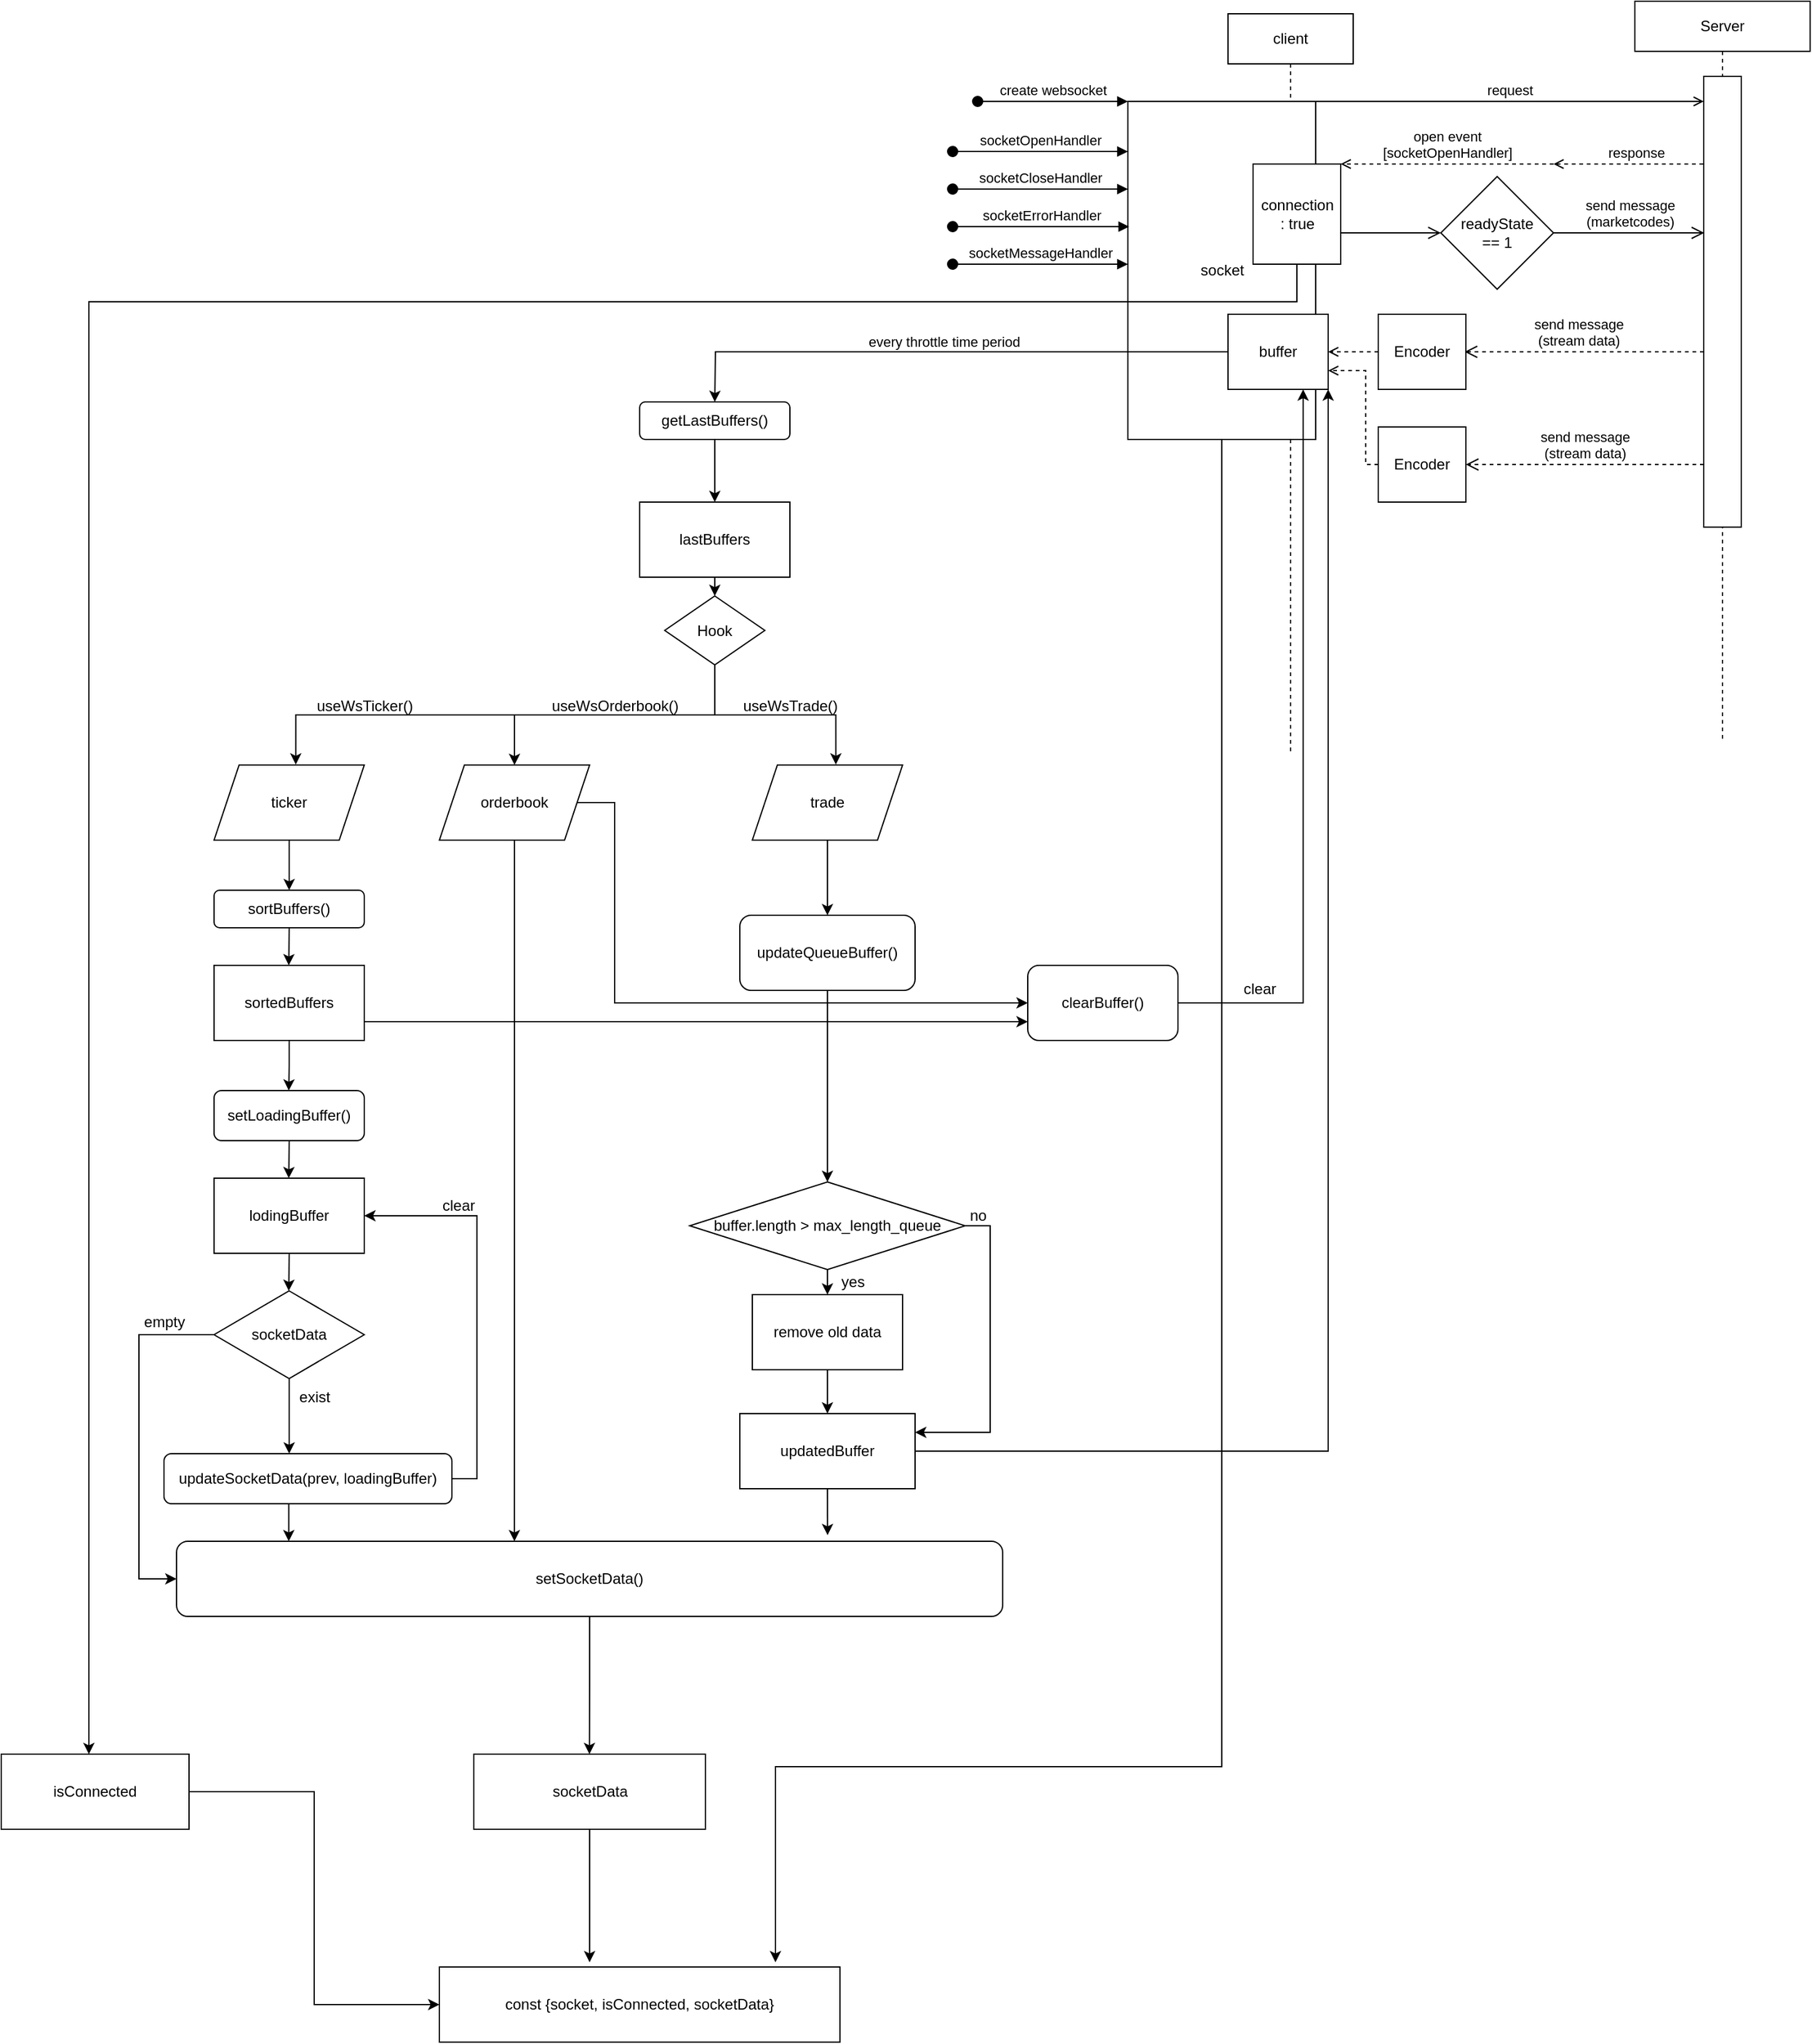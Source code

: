 <mxfile version="21.1.8" type="device">
  <diagram id="Mjc-pNJaQUIJC2wXiUtV" name="Page-1">
    <mxGraphModel dx="1560" dy="398" grid="1" gridSize="10" guides="1" tooltips="1" connect="1" arrows="1" fold="1" page="1" pageScale="1" pageWidth="827" pageHeight="1169" math="0" shadow="0">
      <root>
        <mxCell id="0" />
        <mxCell id="1" parent="0" />
        <mxCell id="47Q1bgugiz5xyrrhMccT-1" value="client" style="shape=umlLifeline;perimeter=lifelinePerimeter;whiteSpace=wrap;html=1;container=0;dropTarget=0;collapsible=0;recursiveResize=0;outlineConnect=0;portConstraint=eastwest;newEdgeStyle={&quot;edgeStyle&quot;:&quot;elbowEdgeStyle&quot;,&quot;elbow&quot;:&quot;vertical&quot;,&quot;curved&quot;:0,&quot;rounded&quot;:0};size=40;" vertex="1" parent="1">
          <mxGeometry x="160" y="80" width="100" height="590" as="geometry" />
        </mxCell>
        <mxCell id="47Q1bgugiz5xyrrhMccT-2" value="socket" style="html=1;points=[];perimeter=orthogonalPerimeter;outlineConnect=0;targetShapes=umlLifeline;portConstraint=eastwest;newEdgeStyle={&quot;edgeStyle&quot;:&quot;elbowEdgeStyle&quot;,&quot;elbow&quot;:&quot;vertical&quot;,&quot;curved&quot;:0,&quot;rounded&quot;:0};" vertex="1" parent="47Q1bgugiz5xyrrhMccT-1">
          <mxGeometry x="-80" y="70" width="150" height="270" as="geometry" />
        </mxCell>
        <mxCell id="47Q1bgugiz5xyrrhMccT-3" value="create websocket" style="html=1;verticalAlign=bottom;startArrow=oval;endArrow=block;startSize=8;edgeStyle=elbowEdgeStyle;elbow=horizontal;curved=0;rounded=0;" edge="1" parent="47Q1bgugiz5xyrrhMccT-1">
          <mxGeometry relative="1" as="geometry">
            <mxPoint x="-200" y="70" as="sourcePoint" />
            <mxPoint x="-80" y="70" as="targetPoint" />
          </mxGeometry>
        </mxCell>
        <mxCell id="47Q1bgugiz5xyrrhMccT-114" style="edgeStyle=elbowEdgeStyle;rounded=0;orthogonalLoop=1;jettySize=auto;html=1;elbow=vertical;curved=0;" edge="1" parent="47Q1bgugiz5xyrrhMccT-1" source="47Q1bgugiz5xyrrhMccT-4">
          <mxGeometry relative="1" as="geometry">
            <mxPoint x="-910" y="1390" as="targetPoint" />
            <Array as="points">
              <mxPoint x="-490" y="230" />
            </Array>
          </mxGeometry>
        </mxCell>
        <mxCell id="47Q1bgugiz5xyrrhMccT-4" value="connection&lt;br&gt;: true" style="html=1;points=[];perimeter=orthogonalPerimeter;outlineConnect=0;targetShapes=umlLifeline;portConstraint=eastwest;newEdgeStyle={&quot;edgeStyle&quot;:&quot;elbowEdgeStyle&quot;,&quot;elbow&quot;:&quot;vertical&quot;,&quot;curved&quot;:0,&quot;rounded&quot;:0};" vertex="1" parent="47Q1bgugiz5xyrrhMccT-1">
          <mxGeometry x="20" y="120" width="70" height="80" as="geometry" />
        </mxCell>
        <mxCell id="47Q1bgugiz5xyrrhMccT-5" value="Server" style="shape=umlLifeline;perimeter=lifelinePerimeter;whiteSpace=wrap;html=1;container=0;dropTarget=0;collapsible=0;recursiveResize=0;outlineConnect=0;portConstraint=eastwest;newEdgeStyle={&quot;edgeStyle&quot;:&quot;elbowEdgeStyle&quot;,&quot;elbow&quot;:&quot;vertical&quot;,&quot;curved&quot;:0,&quot;rounded&quot;:0};" vertex="1" parent="1">
          <mxGeometry x="485" y="70" width="140" height="590" as="geometry" />
        </mxCell>
        <mxCell id="47Q1bgugiz5xyrrhMccT-7" value="request" style="html=1;verticalAlign=bottom;endArrow=open;edgeStyle=elbowEdgeStyle;elbow=vertical;curved=0;rounded=0;endFill=0;" edge="1" parent="1" source="47Q1bgugiz5xyrrhMccT-2" target="47Q1bgugiz5xyrrhMccT-29">
          <mxGeometry relative="1" as="geometry">
            <mxPoint x="460" y="160" as="sourcePoint" />
            <Array as="points">
              <mxPoint x="445" y="150" />
            </Array>
            <mxPoint x="490" y="150" as="targetPoint" />
          </mxGeometry>
        </mxCell>
        <mxCell id="47Q1bgugiz5xyrrhMccT-8" value="send message&lt;br&gt;(stream data)" style="html=1;verticalAlign=bottom;endArrow=open;dashed=1;endSize=8;edgeStyle=elbowEdgeStyle;elbow=vertical;curved=0;rounded=0;" edge="1" parent="1">
          <mxGeometry x="0.047" relative="1" as="geometry">
            <mxPoint x="349" y="350" as="targetPoint" />
            <Array as="points">
              <mxPoint x="399" y="350" />
              <mxPoint x="429" y="330" />
              <mxPoint x="454" y="310" />
            </Array>
            <mxPoint x="540" y="350" as="sourcePoint" />
            <mxPoint as="offset" />
          </mxGeometry>
        </mxCell>
        <mxCell id="47Q1bgugiz5xyrrhMccT-9" value="response" style="html=1;verticalAlign=bottom;endArrow=open;edgeStyle=elbowEdgeStyle;elbow=vertical;curved=0;rounded=0;exitX=0.01;exitY=0.163;exitDx=0;exitDy=0;exitPerimeter=0;dashed=1;endFill=0;" edge="1" parent="1" source="47Q1bgugiz5xyrrhMccT-29">
          <mxGeometry x="0.002" relative="1" as="geometry">
            <mxPoint x="520" y="190" as="sourcePoint" />
            <Array as="points">
              <mxPoint x="440" y="200" />
              <mxPoint x="460" y="190" />
              <mxPoint x="455" y="190" />
            </Array>
            <mxPoint x="420" y="200" as="targetPoint" />
            <mxPoint as="offset" />
          </mxGeometry>
        </mxCell>
        <mxCell id="47Q1bgugiz5xyrrhMccT-10" value="send message&lt;br&gt;(marketcodes)" style="html=1;verticalAlign=bottom;endArrow=open;endSize=8;edgeStyle=elbowEdgeStyle;elbow=vertical;curved=0;rounded=0;exitX=1;exitY=0.5;exitDx=0;exitDy=0;endFill=0;entryX=0.014;entryY=0.345;entryDx=0;entryDy=0;entryPerimeter=0;" edge="1" parent="1" source="47Q1bgugiz5xyrrhMccT-17" target="47Q1bgugiz5xyrrhMccT-29">
          <mxGeometry relative="1" as="geometry">
            <mxPoint x="520" y="260" as="targetPoint" />
            <Array as="points">
              <mxPoint x="500" y="255" />
              <mxPoint x="445" y="260" />
            </Array>
          </mxGeometry>
        </mxCell>
        <mxCell id="47Q1bgugiz5xyrrhMccT-16" value="open event&lt;br&gt;[socketOpenHandler]" style="html=1;verticalAlign=bottom;endArrow=open;edgeStyle=elbowEdgeStyle;elbow=horizontal;curved=0;rounded=0;dashed=1;endFill=0;" edge="1" parent="1" target="47Q1bgugiz5xyrrhMccT-4">
          <mxGeometry relative="1" as="geometry">
            <mxPoint x="420" y="200" as="sourcePoint" />
            <Array as="points">
              <mxPoint x="410" y="200" />
              <mxPoint x="360" y="200" />
              <mxPoint x="260" y="200" />
              <mxPoint x="270" y="190" />
              <mxPoint x="345" y="190" />
            </Array>
            <mxPoint x="310" y="190" as="targetPoint" />
          </mxGeometry>
        </mxCell>
        <mxCell id="47Q1bgugiz5xyrrhMccT-17" value="readyState&lt;br&gt;== 1" style="rhombus;whiteSpace=wrap;html=1;" vertex="1" parent="1">
          <mxGeometry x="330" y="210" width="90" height="90" as="geometry" />
        </mxCell>
        <mxCell id="47Q1bgugiz5xyrrhMccT-19" value="" style="html=1;verticalAlign=bottom;endArrow=open;endSize=8;edgeStyle=elbowEdgeStyle;elbow=vertical;curved=0;rounded=0;entryX=0;entryY=0.5;entryDx=0;entryDy=0;endFill=0;" edge="1" parent="1" source="47Q1bgugiz5xyrrhMccT-4" target="47Q1bgugiz5xyrrhMccT-17">
          <mxGeometry relative="1" as="geometry">
            <mxPoint x="410" y="265" as="targetPoint" />
            <Array as="points">
              <mxPoint x="310" y="255" />
              <mxPoint x="325" y="270" />
            </Array>
            <mxPoint x="300" y="265" as="sourcePoint" />
          </mxGeometry>
        </mxCell>
        <mxCell id="47Q1bgugiz5xyrrhMccT-22" style="edgeStyle=orthogonalEdgeStyle;rounded=0;orthogonalLoop=1;jettySize=auto;html=1;exitX=0;exitY=0.5;exitDx=0;exitDy=0;dashed=1;endArrow=open;endFill=0;" edge="1" parent="1" source="47Q1bgugiz5xyrrhMccT-21">
          <mxGeometry relative="1" as="geometry">
            <mxPoint x="240" y="350" as="targetPoint" />
            <Array as="points">
              <mxPoint x="260" y="350" />
              <mxPoint x="260" y="350" />
            </Array>
          </mxGeometry>
        </mxCell>
        <mxCell id="47Q1bgugiz5xyrrhMccT-21" value="Encoder" style="whiteSpace=wrap;html=1;" vertex="1" parent="1">
          <mxGeometry x="280" y="320" width="70" height="60" as="geometry" />
        </mxCell>
        <mxCell id="47Q1bgugiz5xyrrhMccT-30" style="edgeStyle=orthogonalEdgeStyle;rounded=0;orthogonalLoop=1;jettySize=auto;html=1;exitX=0;exitY=0.5;exitDx=0;exitDy=0;" edge="1" parent="1" source="47Q1bgugiz5xyrrhMccT-23">
          <mxGeometry relative="1" as="geometry">
            <mxPoint x="-250" y="390" as="targetPoint" />
          </mxGeometry>
        </mxCell>
        <mxCell id="47Q1bgugiz5xyrrhMccT-31" value="every throttle time period" style="edgeLabel;html=1;align=center;verticalAlign=middle;resizable=0;points=[];" vertex="1" connectable="0" parent="47Q1bgugiz5xyrrhMccT-30">
          <mxGeometry x="0.232" y="2" relative="1" as="geometry">
            <mxPoint x="50" y="-10" as="offset" />
          </mxGeometry>
        </mxCell>
        <mxCell id="47Q1bgugiz5xyrrhMccT-23" value="buffer" style="whiteSpace=wrap;html=1;" vertex="1" parent="1">
          <mxGeometry x="160" y="320" width="80" height="60" as="geometry" />
        </mxCell>
        <mxCell id="47Q1bgugiz5xyrrhMccT-24" value="socketOpenHandler" style="html=1;verticalAlign=bottom;startArrow=oval;endArrow=block;startSize=8;edgeStyle=elbowEdgeStyle;elbow=horizontal;curved=0;rounded=0;" edge="1" parent="1">
          <mxGeometry relative="1" as="geometry">
            <mxPoint x="-60" y="190" as="sourcePoint" />
            <mxPoint x="80" y="190" as="targetPoint" />
          </mxGeometry>
        </mxCell>
        <mxCell id="47Q1bgugiz5xyrrhMccT-25" value="socketCloseHandler" style="html=1;verticalAlign=bottom;startArrow=oval;endArrow=block;startSize=8;edgeStyle=elbowEdgeStyle;elbow=vertical;curved=0;rounded=0;" edge="1" parent="1">
          <mxGeometry relative="1" as="geometry">
            <mxPoint x="-60" y="220" as="sourcePoint" />
            <mxPoint x="80" y="220" as="targetPoint" />
          </mxGeometry>
        </mxCell>
        <mxCell id="47Q1bgugiz5xyrrhMccT-27" value="socketErrorHandler" style="html=1;verticalAlign=bottom;startArrow=oval;endArrow=block;startSize=8;edgeStyle=elbowEdgeStyle;elbow=horizontal;curved=0;rounded=0;" edge="1" parent="1">
          <mxGeometry relative="1" as="geometry">
            <mxPoint x="-60" y="250" as="sourcePoint" />
            <mxPoint x="81" y="250" as="targetPoint" />
          </mxGeometry>
        </mxCell>
        <mxCell id="47Q1bgugiz5xyrrhMccT-28" value="socketMessageHandler" style="html=1;verticalAlign=bottom;startArrow=oval;endArrow=block;startSize=8;edgeStyle=elbowEdgeStyle;elbow=horizontal;curved=0;rounded=0;" edge="1" parent="1">
          <mxGeometry relative="1" as="geometry">
            <mxPoint x="-60" y="280" as="sourcePoint" />
            <mxPoint x="80" y="280" as="targetPoint" />
          </mxGeometry>
        </mxCell>
        <mxCell id="47Q1bgugiz5xyrrhMccT-29" value="" style="whiteSpace=wrap;html=1;" vertex="1" parent="1">
          <mxGeometry x="540" y="130" width="30" height="360" as="geometry" />
        </mxCell>
        <mxCell id="47Q1bgugiz5xyrrhMccT-38" style="edgeStyle=orthogonalEdgeStyle;rounded=0;orthogonalLoop=1;jettySize=auto;html=1;exitX=0.5;exitY=1;exitDx=0;exitDy=0;entryX=0.5;entryY=0;entryDx=0;entryDy=0;" edge="1" parent="1" source="47Q1bgugiz5xyrrhMccT-33" target="47Q1bgugiz5xyrrhMccT-37">
          <mxGeometry relative="1" as="geometry" />
        </mxCell>
        <mxCell id="47Q1bgugiz5xyrrhMccT-33" value="lastBuffers" style="whiteSpace=wrap;html=1;" vertex="1" parent="1">
          <mxGeometry x="-310" y="470" width="120" height="60" as="geometry" />
        </mxCell>
        <mxCell id="47Q1bgugiz5xyrrhMccT-35" style="edgeStyle=orthogonalEdgeStyle;rounded=0;orthogonalLoop=1;jettySize=auto;html=1;entryX=0.5;entryY=0;entryDx=0;entryDy=0;" edge="1" parent="1" source="47Q1bgugiz5xyrrhMccT-34" target="47Q1bgugiz5xyrrhMccT-33">
          <mxGeometry relative="1" as="geometry" />
        </mxCell>
        <mxCell id="47Q1bgugiz5xyrrhMccT-34" value="getLastBuffers()" style="rounded=1;whiteSpace=wrap;html=1;" vertex="1" parent="1">
          <mxGeometry x="-310" y="390" width="120" height="30" as="geometry" />
        </mxCell>
        <mxCell id="47Q1bgugiz5xyrrhMccT-41" style="edgeStyle=orthogonalEdgeStyle;rounded=0;orthogonalLoop=1;jettySize=auto;html=1;exitX=0.5;exitY=1;exitDx=0;exitDy=0;entryX=0.544;entryY=-0.006;entryDx=0;entryDy=0;entryPerimeter=0;" edge="1" parent="1" source="47Q1bgugiz5xyrrhMccT-37" target="47Q1bgugiz5xyrrhMccT-40">
          <mxGeometry relative="1" as="geometry" />
        </mxCell>
        <mxCell id="47Q1bgugiz5xyrrhMccT-45" style="edgeStyle=orthogonalEdgeStyle;rounded=0;orthogonalLoop=1;jettySize=auto;html=1;exitX=0.5;exitY=1;exitDx=0;exitDy=0;entryX=0.5;entryY=0;entryDx=0;entryDy=0;" edge="1" parent="1" source="47Q1bgugiz5xyrrhMccT-37" target="47Q1bgugiz5xyrrhMccT-43">
          <mxGeometry relative="1" as="geometry" />
        </mxCell>
        <mxCell id="47Q1bgugiz5xyrrhMccT-46" style="edgeStyle=orthogonalEdgeStyle;rounded=0;orthogonalLoop=1;jettySize=auto;html=1;exitX=0.5;exitY=1;exitDx=0;exitDy=0;entryX=0.556;entryY=-0.006;entryDx=0;entryDy=0;entryPerimeter=0;" edge="1" parent="1" source="47Q1bgugiz5xyrrhMccT-37" target="47Q1bgugiz5xyrrhMccT-44">
          <mxGeometry relative="1" as="geometry" />
        </mxCell>
        <mxCell id="47Q1bgugiz5xyrrhMccT-37" value="Hook" style="rhombus;whiteSpace=wrap;html=1;" vertex="1" parent="1">
          <mxGeometry x="-290" y="545" width="80" height="55" as="geometry" />
        </mxCell>
        <mxCell id="47Q1bgugiz5xyrrhMccT-53" style="edgeStyle=orthogonalEdgeStyle;rounded=0;orthogonalLoop=1;jettySize=auto;html=1;exitX=0.5;exitY=1;exitDx=0;exitDy=0;entryX=0.5;entryY=0;entryDx=0;entryDy=0;" edge="1" parent="1" source="47Q1bgugiz5xyrrhMccT-40" target="47Q1bgugiz5xyrrhMccT-52">
          <mxGeometry relative="1" as="geometry" />
        </mxCell>
        <mxCell id="47Q1bgugiz5xyrrhMccT-40" value="ticker" style="shape=parallelogram;perimeter=parallelogramPerimeter;whiteSpace=wrap;html=1;fixedSize=1;" vertex="1" parent="1">
          <mxGeometry x="-650" y="680" width="120" height="60" as="geometry" />
        </mxCell>
        <mxCell id="47Q1bgugiz5xyrrhMccT-42" value="useWsTicker()" style="text;html=1;align=center;verticalAlign=middle;resizable=0;points=[];autosize=1;strokeColor=none;fillColor=none;" vertex="1" parent="1">
          <mxGeometry x="-580" y="618" width="100" height="30" as="geometry" />
        </mxCell>
        <mxCell id="47Q1bgugiz5xyrrhMccT-74" style="edgeStyle=orthogonalEdgeStyle;rounded=0;orthogonalLoop=1;jettySize=auto;html=1;exitX=0.5;exitY=1;exitDx=0;exitDy=0;entryX=0.409;entryY=0;entryDx=0;entryDy=0;entryPerimeter=0;" edge="1" parent="1" source="47Q1bgugiz5xyrrhMccT-43" target="47Q1bgugiz5xyrrhMccT-70">
          <mxGeometry relative="1" as="geometry">
            <Array as="points" />
          </mxGeometry>
        </mxCell>
        <mxCell id="47Q1bgugiz5xyrrhMccT-83" style="edgeStyle=orthogonalEdgeStyle;rounded=0;orthogonalLoop=1;jettySize=auto;html=1;exitX=1;exitY=0.5;exitDx=0;exitDy=0;" edge="1" parent="1" source="47Q1bgugiz5xyrrhMccT-43">
          <mxGeometry relative="1" as="geometry">
            <mxPoint y="870" as="targetPoint" />
            <Array as="points">
              <mxPoint x="-330" y="710" />
              <mxPoint x="-330" y="870" />
              <mxPoint y="870" />
            </Array>
          </mxGeometry>
        </mxCell>
        <mxCell id="47Q1bgugiz5xyrrhMccT-43" value="orderbook" style="shape=parallelogram;perimeter=parallelogramPerimeter;whiteSpace=wrap;html=1;fixedSize=1;" vertex="1" parent="1">
          <mxGeometry x="-470" y="680" width="120" height="60" as="geometry" />
        </mxCell>
        <mxCell id="47Q1bgugiz5xyrrhMccT-87" style="edgeStyle=orthogonalEdgeStyle;rounded=0;orthogonalLoop=1;jettySize=auto;html=1;exitX=0.5;exitY=1;exitDx=0;exitDy=0;entryX=0.5;entryY=0;entryDx=0;entryDy=0;" edge="1" parent="1" source="47Q1bgugiz5xyrrhMccT-44" target="47Q1bgugiz5xyrrhMccT-86">
          <mxGeometry relative="1" as="geometry" />
        </mxCell>
        <mxCell id="47Q1bgugiz5xyrrhMccT-44" value="trade" style="shape=parallelogram;perimeter=parallelogramPerimeter;whiteSpace=wrap;html=1;fixedSize=1;" vertex="1" parent="1">
          <mxGeometry x="-220" y="680" width="120" height="60" as="geometry" />
        </mxCell>
        <mxCell id="47Q1bgugiz5xyrrhMccT-47" value="useWsOrderbook()" style="text;html=1;align=center;verticalAlign=middle;resizable=0;points=[];autosize=1;strokeColor=none;fillColor=none;" vertex="1" parent="1">
          <mxGeometry x="-390" y="618" width="120" height="30" as="geometry" />
        </mxCell>
        <mxCell id="47Q1bgugiz5xyrrhMccT-48" value="useWsTrade()" style="text;html=1;align=center;verticalAlign=middle;resizable=0;points=[];autosize=1;strokeColor=none;fillColor=none;" vertex="1" parent="1">
          <mxGeometry x="-240" y="618" width="100" height="30" as="geometry" />
        </mxCell>
        <mxCell id="47Q1bgugiz5xyrrhMccT-54" style="edgeStyle=orthogonalEdgeStyle;rounded=0;orthogonalLoop=1;jettySize=auto;html=1;exitX=0.5;exitY=1;exitDx=0;exitDy=0;" edge="1" parent="1" source="47Q1bgugiz5xyrrhMccT-52">
          <mxGeometry relative="1" as="geometry">
            <mxPoint x="-590.304" y="840" as="targetPoint" />
          </mxGeometry>
        </mxCell>
        <mxCell id="47Q1bgugiz5xyrrhMccT-52" value="sortBuffers()" style="rounded=1;whiteSpace=wrap;html=1;" vertex="1" parent="1">
          <mxGeometry x="-650" y="780" width="120" height="30" as="geometry" />
        </mxCell>
        <mxCell id="47Q1bgugiz5xyrrhMccT-56" style="edgeStyle=orthogonalEdgeStyle;rounded=0;orthogonalLoop=1;jettySize=auto;html=1;exitX=0.5;exitY=1;exitDx=0;exitDy=0;" edge="1" parent="1" source="47Q1bgugiz5xyrrhMccT-55">
          <mxGeometry relative="1" as="geometry">
            <mxPoint x="-590.304" y="940" as="targetPoint" />
          </mxGeometry>
        </mxCell>
        <mxCell id="47Q1bgugiz5xyrrhMccT-77" style="edgeStyle=orthogonalEdgeStyle;rounded=0;orthogonalLoop=1;jettySize=auto;html=1;exitX=1;exitY=0.5;exitDx=0;exitDy=0;entryX=0.75;entryY=1;entryDx=0;entryDy=0;" edge="1" parent="1" source="47Q1bgugiz5xyrrhMccT-80" target="47Q1bgugiz5xyrrhMccT-23">
          <mxGeometry relative="1" as="geometry">
            <mxPoint x="210" y="870" as="targetPoint" />
            <Array as="points">
              <mxPoint x="220" y="870" />
            </Array>
          </mxGeometry>
        </mxCell>
        <mxCell id="47Q1bgugiz5xyrrhMccT-82" style="edgeStyle=orthogonalEdgeStyle;rounded=0;orthogonalLoop=1;jettySize=auto;html=1;exitX=1;exitY=0.5;exitDx=0;exitDy=0;entryX=0;entryY=0.75;entryDx=0;entryDy=0;" edge="1" parent="1" source="47Q1bgugiz5xyrrhMccT-55" target="47Q1bgugiz5xyrrhMccT-80">
          <mxGeometry relative="1" as="geometry">
            <mxPoint y="869.765" as="targetPoint" />
            <Array as="points">
              <mxPoint x="-530" y="885" />
            </Array>
          </mxGeometry>
        </mxCell>
        <mxCell id="47Q1bgugiz5xyrrhMccT-55" value="sortedBuffers" style="whiteSpace=wrap;html=1;" vertex="1" parent="1">
          <mxGeometry x="-650" y="840" width="120" height="60" as="geometry" />
        </mxCell>
        <mxCell id="47Q1bgugiz5xyrrhMccT-59" style="edgeStyle=orthogonalEdgeStyle;rounded=0;orthogonalLoop=1;jettySize=auto;html=1;exitX=0.5;exitY=1;exitDx=0;exitDy=0;" edge="1" parent="1" source="47Q1bgugiz5xyrrhMccT-58">
          <mxGeometry relative="1" as="geometry">
            <mxPoint x="-590.304" y="1010" as="targetPoint" />
          </mxGeometry>
        </mxCell>
        <mxCell id="47Q1bgugiz5xyrrhMccT-58" value="setLoadingBuffer()" style="rounded=1;whiteSpace=wrap;html=1;" vertex="1" parent="1">
          <mxGeometry x="-650" y="940" width="120" height="40" as="geometry" />
        </mxCell>
        <mxCell id="47Q1bgugiz5xyrrhMccT-61" style="edgeStyle=orthogonalEdgeStyle;rounded=0;orthogonalLoop=1;jettySize=auto;html=1;exitX=0.5;exitY=1;exitDx=0;exitDy=0;" edge="1" parent="1" source="47Q1bgugiz5xyrrhMccT-60">
          <mxGeometry relative="1" as="geometry">
            <mxPoint x="-590.304" y="1100" as="targetPoint" />
          </mxGeometry>
        </mxCell>
        <mxCell id="47Q1bgugiz5xyrrhMccT-60" value="lodingBuffer" style="whiteSpace=wrap;html=1;" vertex="1" parent="1">
          <mxGeometry x="-650" y="1010" width="120" height="60" as="geometry" />
        </mxCell>
        <mxCell id="47Q1bgugiz5xyrrhMccT-63" style="edgeStyle=orthogonalEdgeStyle;rounded=0;orthogonalLoop=1;jettySize=auto;html=1;exitX=0.5;exitY=1;exitDx=0;exitDy=0;" edge="1" parent="1" source="47Q1bgugiz5xyrrhMccT-62">
          <mxGeometry relative="1" as="geometry">
            <mxPoint x="-590" y="1230" as="targetPoint" />
          </mxGeometry>
        </mxCell>
        <mxCell id="47Q1bgugiz5xyrrhMccT-64" style="edgeStyle=orthogonalEdgeStyle;rounded=0;orthogonalLoop=1;jettySize=auto;html=1;exitX=0;exitY=0.5;exitDx=0;exitDy=0;entryX=0;entryY=0.5;entryDx=0;entryDy=0;" edge="1" parent="1" source="47Q1bgugiz5xyrrhMccT-62" target="47Q1bgugiz5xyrrhMccT-70">
          <mxGeometry relative="1" as="geometry">
            <mxPoint x="-710" y="1330" as="targetPoint" />
            <Array as="points">
              <mxPoint x="-710" y="1135" />
              <mxPoint x="-710" y="1330" />
            </Array>
          </mxGeometry>
        </mxCell>
        <mxCell id="47Q1bgugiz5xyrrhMccT-62" value="socketData" style="rhombus;whiteSpace=wrap;html=1;" vertex="1" parent="1">
          <mxGeometry x="-650" y="1100" width="120" height="70" as="geometry" />
        </mxCell>
        <mxCell id="47Q1bgugiz5xyrrhMccT-65" value="empty" style="text;html=1;align=center;verticalAlign=middle;resizable=0;points=[];autosize=1;strokeColor=none;fillColor=none;" vertex="1" parent="1">
          <mxGeometry x="-720" y="1110" width="60" height="30" as="geometry" />
        </mxCell>
        <mxCell id="47Q1bgugiz5xyrrhMccT-66" value="exist" style="text;html=1;align=center;verticalAlign=middle;resizable=0;points=[];autosize=1;strokeColor=none;fillColor=none;" vertex="1" parent="1">
          <mxGeometry x="-595" y="1170" width="50" height="30" as="geometry" />
        </mxCell>
        <mxCell id="47Q1bgugiz5xyrrhMccT-69" style="edgeStyle=orthogonalEdgeStyle;rounded=0;orthogonalLoop=1;jettySize=auto;html=1;exitX=0.5;exitY=1;exitDx=0;exitDy=0;" edge="1" parent="1" source="47Q1bgugiz5xyrrhMccT-68">
          <mxGeometry relative="1" as="geometry">
            <mxPoint x="-590.304" y="1300" as="targetPoint" />
          </mxGeometry>
        </mxCell>
        <mxCell id="47Q1bgugiz5xyrrhMccT-72" style="edgeStyle=orthogonalEdgeStyle;rounded=0;orthogonalLoop=1;jettySize=auto;html=1;exitX=1;exitY=0.5;exitDx=0;exitDy=0;entryX=1;entryY=0.5;entryDx=0;entryDy=0;" edge="1" parent="1" source="47Q1bgugiz5xyrrhMccT-68" target="47Q1bgugiz5xyrrhMccT-60">
          <mxGeometry relative="1" as="geometry">
            <mxPoint x="-440" y="1040" as="targetPoint" />
          </mxGeometry>
        </mxCell>
        <mxCell id="47Q1bgugiz5xyrrhMccT-68" value="updateSocketData(prev, loadingBuffer)" style="rounded=1;whiteSpace=wrap;html=1;" vertex="1" parent="1">
          <mxGeometry x="-690" y="1230" width="230" height="40" as="geometry" />
        </mxCell>
        <mxCell id="47Q1bgugiz5xyrrhMccT-112" style="edgeStyle=orthogonalEdgeStyle;rounded=0;orthogonalLoop=1;jettySize=auto;html=1;exitX=0.5;exitY=1;exitDx=0;exitDy=0;" edge="1" parent="1" source="47Q1bgugiz5xyrrhMccT-70">
          <mxGeometry relative="1" as="geometry">
            <mxPoint x="-350.143" y="1470" as="targetPoint" />
          </mxGeometry>
        </mxCell>
        <mxCell id="47Q1bgugiz5xyrrhMccT-70" value="setSocketData()" style="rounded=1;whiteSpace=wrap;html=1;" vertex="1" parent="1">
          <mxGeometry x="-680" y="1300" width="660" height="60" as="geometry" />
        </mxCell>
        <mxCell id="47Q1bgugiz5xyrrhMccT-73" value="clear" style="text;html=1;align=center;verticalAlign=middle;resizable=0;points=[];autosize=1;strokeColor=none;fillColor=none;" vertex="1" parent="1">
          <mxGeometry x="-480" y="1017" width="50" height="30" as="geometry" />
        </mxCell>
        <mxCell id="47Q1bgugiz5xyrrhMccT-78" value="clear" style="text;html=1;align=center;verticalAlign=middle;resizable=0;points=[];autosize=1;strokeColor=none;fillColor=none;" vertex="1" parent="1">
          <mxGeometry x="160" y="844" width="50" height="30" as="geometry" />
        </mxCell>
        <mxCell id="47Q1bgugiz5xyrrhMccT-80" value="clearBuffer()" style="rounded=1;whiteSpace=wrap;html=1;" vertex="1" parent="1">
          <mxGeometry y="840" width="120" height="60" as="geometry" />
        </mxCell>
        <mxCell id="47Q1bgugiz5xyrrhMccT-111" style="edgeStyle=orthogonalEdgeStyle;rounded=0;orthogonalLoop=1;jettySize=auto;html=1;exitX=0.5;exitY=1;exitDx=0;exitDy=0;entryX=0.5;entryY=0;entryDx=0;entryDy=0;" edge="1" parent="1" source="47Q1bgugiz5xyrrhMccT-86" target="47Q1bgugiz5xyrrhMccT-93">
          <mxGeometry relative="1" as="geometry" />
        </mxCell>
        <mxCell id="47Q1bgugiz5xyrrhMccT-86" value="updateQueueBuffer()" style="rounded=1;whiteSpace=wrap;html=1;" vertex="1" parent="1">
          <mxGeometry x="-230" y="800" width="140" height="60" as="geometry" />
        </mxCell>
        <mxCell id="47Q1bgugiz5xyrrhMccT-90" style="edgeStyle=orthogonalEdgeStyle;rounded=0;orthogonalLoop=1;jettySize=auto;html=1;exitX=1;exitY=0.5;exitDx=0;exitDy=0;entryX=1;entryY=1;entryDx=0;entryDy=0;" edge="1" parent="1" source="47Q1bgugiz5xyrrhMccT-89" target="47Q1bgugiz5xyrrhMccT-23">
          <mxGeometry relative="1" as="geometry" />
        </mxCell>
        <mxCell id="47Q1bgugiz5xyrrhMccT-91" style="edgeStyle=orthogonalEdgeStyle;rounded=0;orthogonalLoop=1;jettySize=auto;html=1;exitX=0.5;exitY=1;exitDx=0;exitDy=0;entryX=0.788;entryY=-0.082;entryDx=0;entryDy=0;entryPerimeter=0;" edge="1" parent="1" source="47Q1bgugiz5xyrrhMccT-89" target="47Q1bgugiz5xyrrhMccT-70">
          <mxGeometry relative="1" as="geometry" />
        </mxCell>
        <mxCell id="47Q1bgugiz5xyrrhMccT-89" value="updatedBuffer" style="whiteSpace=wrap;html=1;" vertex="1" parent="1">
          <mxGeometry x="-230" y="1198" width="140" height="60" as="geometry" />
        </mxCell>
        <mxCell id="47Q1bgugiz5xyrrhMccT-98" style="edgeStyle=orthogonalEdgeStyle;rounded=0;orthogonalLoop=1;jettySize=auto;html=1;exitX=0.5;exitY=1;exitDx=0;exitDy=0;entryX=0.5;entryY=0;entryDx=0;entryDy=0;" edge="1" parent="1" source="47Q1bgugiz5xyrrhMccT-93" target="47Q1bgugiz5xyrrhMccT-97">
          <mxGeometry relative="1" as="geometry" />
        </mxCell>
        <mxCell id="47Q1bgugiz5xyrrhMccT-100" style="edgeStyle=orthogonalEdgeStyle;rounded=0;orthogonalLoop=1;jettySize=auto;html=1;exitX=1;exitY=0.5;exitDx=0;exitDy=0;entryX=1;entryY=0.25;entryDx=0;entryDy=0;" edge="1" parent="1" source="47Q1bgugiz5xyrrhMccT-93" target="47Q1bgugiz5xyrrhMccT-89">
          <mxGeometry relative="1" as="geometry" />
        </mxCell>
        <mxCell id="47Q1bgugiz5xyrrhMccT-93" value="buffer.length &amp;gt; max_length_queue" style="rhombus;whiteSpace=wrap;html=1;" vertex="1" parent="1">
          <mxGeometry x="-270" y="1013" width="220" height="70" as="geometry" />
        </mxCell>
        <mxCell id="47Q1bgugiz5xyrrhMccT-99" style="edgeStyle=orthogonalEdgeStyle;rounded=0;orthogonalLoop=1;jettySize=auto;html=1;exitX=0.5;exitY=1;exitDx=0;exitDy=0;entryX=0.5;entryY=0;entryDx=0;entryDy=0;" edge="1" parent="1" source="47Q1bgugiz5xyrrhMccT-97" target="47Q1bgugiz5xyrrhMccT-89">
          <mxGeometry relative="1" as="geometry" />
        </mxCell>
        <mxCell id="47Q1bgugiz5xyrrhMccT-97" value="remove old data" style="whiteSpace=wrap;html=1;" vertex="1" parent="1">
          <mxGeometry x="-220" y="1103" width="120" height="60" as="geometry" />
        </mxCell>
        <mxCell id="47Q1bgugiz5xyrrhMccT-101" value="yes" style="text;html=1;align=center;verticalAlign=middle;resizable=0;points=[];autosize=1;strokeColor=none;fillColor=none;" vertex="1" parent="1">
          <mxGeometry x="-160" y="1078" width="40" height="30" as="geometry" />
        </mxCell>
        <mxCell id="47Q1bgugiz5xyrrhMccT-102" value="no" style="text;html=1;align=center;verticalAlign=middle;resizable=0;points=[];autosize=1;strokeColor=none;fillColor=none;" vertex="1" parent="1">
          <mxGeometry x="-60" y="1025" width="40" height="30" as="geometry" />
        </mxCell>
        <mxCell id="47Q1bgugiz5xyrrhMccT-133" style="edgeStyle=orthogonalEdgeStyle;rounded=0;orthogonalLoop=1;jettySize=auto;html=1;entryX=0.375;entryY=-0.063;entryDx=0;entryDy=0;entryPerimeter=0;" edge="1" parent="1" source="47Q1bgugiz5xyrrhMccT-113" target="47Q1bgugiz5xyrrhMccT-131">
          <mxGeometry relative="1" as="geometry" />
        </mxCell>
        <mxCell id="47Q1bgugiz5xyrrhMccT-113" value="socketData" style="whiteSpace=wrap;html=1;" vertex="1" parent="1">
          <mxGeometry x="-442.5" y="1470" width="185" height="60" as="geometry" />
        </mxCell>
        <mxCell id="47Q1bgugiz5xyrrhMccT-134" style="edgeStyle=orthogonalEdgeStyle;rounded=0;orthogonalLoop=1;jettySize=auto;html=1;entryX=0;entryY=0.5;entryDx=0;entryDy=0;" edge="1" parent="1" source="47Q1bgugiz5xyrrhMccT-117" target="47Q1bgugiz5xyrrhMccT-131">
          <mxGeometry relative="1" as="geometry" />
        </mxCell>
        <mxCell id="47Q1bgugiz5xyrrhMccT-117" value="isConnected" style="whiteSpace=wrap;html=1;" vertex="1" parent="1">
          <mxGeometry x="-820" y="1470" width="150" height="60" as="geometry" />
        </mxCell>
        <mxCell id="47Q1bgugiz5xyrrhMccT-119" value="Encoder" style="whiteSpace=wrap;html=1;" vertex="1" parent="1">
          <mxGeometry x="280" y="410" width="70" height="60" as="geometry" />
        </mxCell>
        <mxCell id="47Q1bgugiz5xyrrhMccT-120" value="send message&lt;br&gt;(stream data)" style="html=1;verticalAlign=bottom;endArrow=open;dashed=1;endSize=8;edgeStyle=elbowEdgeStyle;elbow=vertical;curved=0;rounded=0;" edge="1" parent="1">
          <mxGeometry relative="1" as="geometry">
            <mxPoint x="350" y="440" as="targetPoint" />
            <Array as="points">
              <mxPoint x="400" y="440" />
              <mxPoint x="400" y="420" />
              <mxPoint x="425" y="400" />
            </Array>
            <mxPoint x="540" y="440" as="sourcePoint" />
          </mxGeometry>
        </mxCell>
        <mxCell id="47Q1bgugiz5xyrrhMccT-122" style="edgeStyle=orthogonalEdgeStyle;rounded=0;orthogonalLoop=1;jettySize=auto;html=1;exitX=0;exitY=0.5;exitDx=0;exitDy=0;dashed=1;endArrow=open;endFill=0;entryX=1;entryY=0.75;entryDx=0;entryDy=0;" edge="1" parent="1" source="47Q1bgugiz5xyrrhMccT-119" target="47Q1bgugiz5xyrrhMccT-23">
          <mxGeometry relative="1" as="geometry">
            <mxPoint x="250" y="360" as="targetPoint" />
            <mxPoint x="290" y="360" as="sourcePoint" />
            <Array as="points">
              <mxPoint x="270" y="440" />
              <mxPoint x="270" y="365" />
            </Array>
          </mxGeometry>
        </mxCell>
        <mxCell id="47Q1bgugiz5xyrrhMccT-131" value="const {socket, isConnected, socketData}" style="whiteSpace=wrap;html=1;" vertex="1" parent="1">
          <mxGeometry x="-470" y="1640" width="320" height="60" as="geometry" />
        </mxCell>
        <mxCell id="47Q1bgugiz5xyrrhMccT-130" style="edgeStyle=elbowEdgeStyle;rounded=0;orthogonalLoop=1;jettySize=auto;html=1;elbow=vertical;curved=0;entryX=0.839;entryY=-0.063;entryDx=0;entryDy=0;entryPerimeter=0;" edge="1" parent="1" source="47Q1bgugiz5xyrrhMccT-2" target="47Q1bgugiz5xyrrhMccT-131">
          <mxGeometry relative="1" as="geometry">
            <mxPoint x="50" y="1480" as="targetPoint" />
            <Array as="points">
              <mxPoint x="155" y="1480" />
            </Array>
          </mxGeometry>
        </mxCell>
      </root>
    </mxGraphModel>
  </diagram>
</mxfile>
